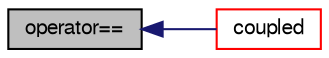 digraph "operator=="
{
  bgcolor="transparent";
  edge [fontname="FreeSans",fontsize="10",labelfontname="FreeSans",labelfontsize="10"];
  node [fontname="FreeSans",fontsize="10",shape=record];
  rankdir="LR";
  Node23159 [label="operator==",height=0.2,width=0.4,color="black", fillcolor="grey75", style="filled", fontcolor="black"];
  Node23159 -> Node23160 [dir="back",color="midnightblue",fontsize="10",style="solid",fontname="FreeSans"];
  Node23160 [label="coupled",height=0.2,width=0.4,color="red",URL="$a22426.html#a39c01db0e66d00fe0621a0c7e5fc4ead",tooltip="Return true if this patch field is coupled. "];
}
